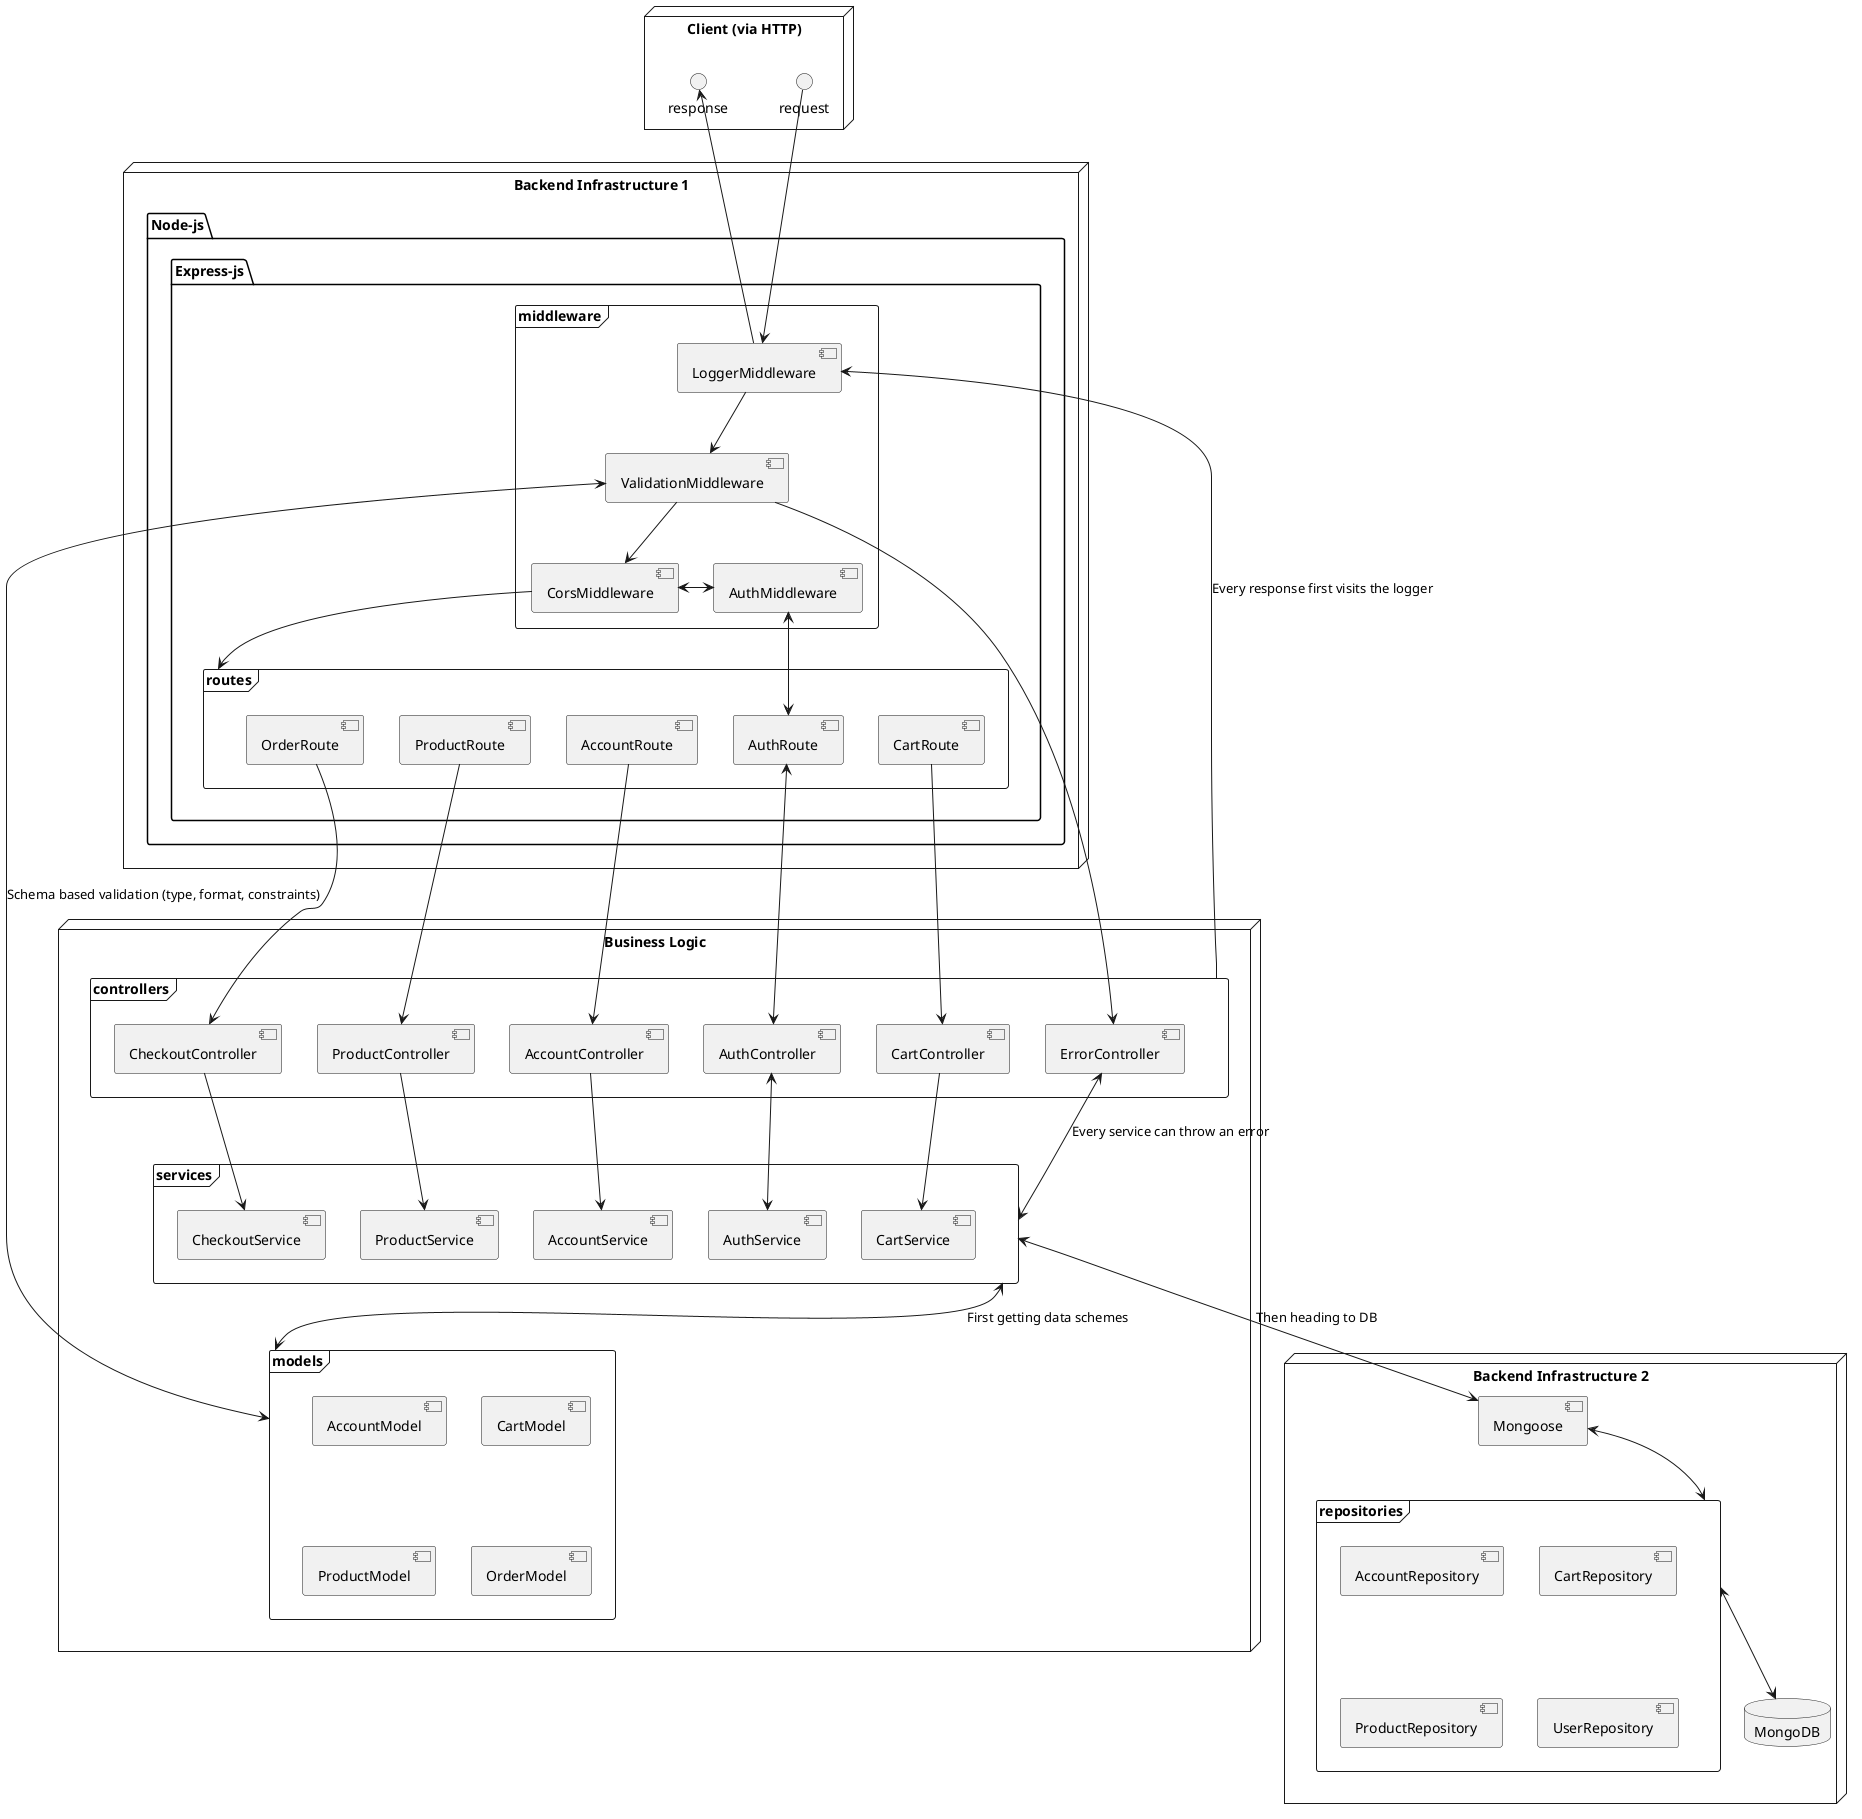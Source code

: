 @startuml
'https://plantuml.com/component-diagram

node "Client (via HTTP)"{
    () request
    () response
}


node "Backend Infrastructure 1"{
    package "Node-js" {

        package "Express-js" {
            frame "middleware"{
                [AuthMiddleware]
                [CorsMiddleware]
                [LoggerMiddleware]
                [ValidationMiddleware]
            }

            frame "routes"{
                [AccountRoute]
                [AuthRoute]
                [CartRoute]
                [OrderRoute]
                [ProductRoute]
            }
        }
    }
}

node "Business Logic"{

    frame "controllers"{
        [ErrorController]
        [AccountController]
        [AuthController]
        [CartController]
        [ProductController]
        [CheckoutController]
    }

    frame "services"{
        [AccountService]
        [AuthService]
        [CartService]
        [ProductService]
        [CheckoutService]
    }

    frame "models"{
        [AccountModel]
        [CartModel]
        [ProductModel]
        [OrderModel]
    }
}

node "Backend Infrastructure 2"{
    [Mongoose]

    frame "repositories"{
        [AccountRepository]
        [CartRepository]
        [ProductRepository]
        [UserRepository]
    }

    database "MongoDB" {

    }

}

request -down-> [LoggerMiddleware]
[LoggerMiddleware] -up-> response
[LoggerMiddleware] -down-> [ValidationMiddleware]
[ValidationMiddleware] --> [ErrorController]

[ValidationMiddleware] --> [CorsMiddleware]
[ValidationMiddleware] <--> "models" : Schema based validation (type, format, constraints)
[CorsMiddleware] <-right-> [AuthMiddleware]
[CorsMiddleware] -down-> "routes"

[AuthMiddleware] <--> [AuthRoute]
[AuthRoute] <--> [AuthController]
[AuthController] <--> [AuthService]

[AccountRoute] -down-> [AccountController]
[CartRoute] -down-> [CartController]
[OrderRoute] -down-> [CheckoutController]
[ProductRoute] -down-> [ProductController]

[AccountController] --> [AccountService]
[CartController] --> [CartService]
[ProductController] --> [ProductService]
[CheckoutController] --> [CheckoutService]
"controllers" --> [LoggerMiddleware] : Every response first visits the logger


"services" <--> "models" : First getting data schemes
"services" <--> [ErrorController] : Every service can throw an error
"services" <--> [Mongoose] : Then heading to DB
[Mongoose] <-down-> "repositories"
"repositories" <-down-> "MongoDB"























@enduml